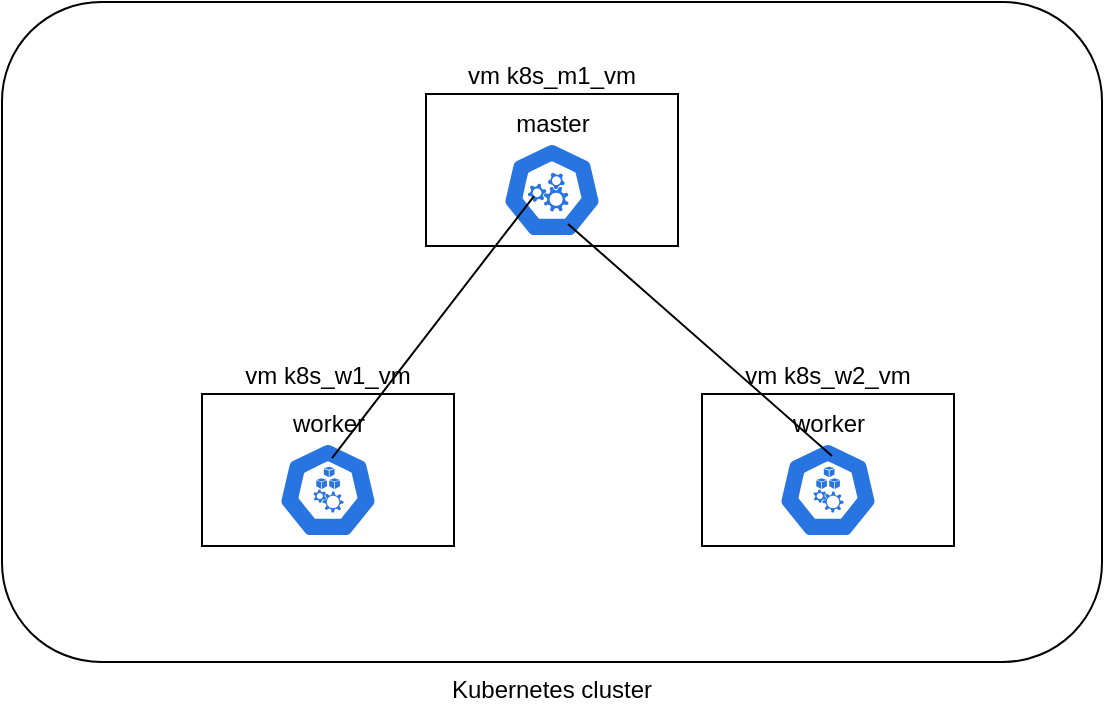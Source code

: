<mxfile version="14.8.3" type="device"><diagram id="Owl8B0sr30mEv2HKZjm0" name="Page-1"><mxGraphModel dx="1422" dy="762" grid="1" gridSize="10" guides="1" tooltips="1" connect="1" arrows="1" fold="1" page="1" pageScale="1" pageWidth="827" pageHeight="1169" math="0" shadow="0"><root><mxCell id="0"/><mxCell id="1" parent="0"/><mxCell id="1lud3BxFm48LVA0wOgmd-6" value="Kubernetes cluster" style="rounded=1;whiteSpace=wrap;html=1;labelPosition=center;verticalLabelPosition=bottom;align=center;verticalAlign=top;" parent="1" vertex="1"><mxGeometry x="90" y="30" width="550" height="330" as="geometry"/></mxCell><mxCell id="1lud3BxFm48LVA0wOgmd-9" value="&lt;span&gt;vm&amp;nbsp;k8s_w1_vm&lt;/span&gt;" style="rounded=0;whiteSpace=wrap;html=1;labelPosition=center;verticalLabelPosition=top;align=center;verticalAlign=bottom;" parent="1" vertex="1"><mxGeometry x="190" y="226" width="126" height="76" as="geometry"/></mxCell><mxCell id="1lud3BxFm48LVA0wOgmd-10" value="&lt;span&gt;vm&amp;nbsp;k8s_w2_vm&lt;/span&gt;" style="rounded=0;whiteSpace=wrap;html=1;labelPosition=center;verticalLabelPosition=top;align=center;verticalAlign=bottom;" parent="1" vertex="1"><mxGeometry x="440" y="226" width="126" height="76" as="geometry"/></mxCell><mxCell id="1lud3BxFm48LVA0wOgmd-8" value="vm&amp;nbsp;k8s_m1_vm" style="rounded=0;whiteSpace=wrap;html=1;labelPosition=center;verticalLabelPosition=top;align=center;verticalAlign=bottom;" parent="1" vertex="1"><mxGeometry x="302" y="76" width="126" height="76" as="geometry"/></mxCell><mxCell id="1lud3BxFm48LVA0wOgmd-1" value="master" style="html=1;dashed=0;whitespace=wrap;fillColor=#2875E2;strokeColor=#ffffff;points=[[0.005,0.63,0],[0.1,0.2,0],[0.9,0.2,0],[0.5,0,0],[0.995,0.63,0],[0.72,0.99,0],[0.5,1,0],[0.28,0.99,0]];shape=mxgraph.kubernetes.icon;prIcon=master;labelPosition=center;verticalLabelPosition=top;align=center;verticalAlign=bottom;" parent="1" vertex="1"><mxGeometry x="340" y="100" width="50" height="48" as="geometry"/></mxCell><mxCell id="1lud3BxFm48LVA0wOgmd-2" value="worker" style="html=1;dashed=0;whitespace=wrap;fillColor=#2875E2;strokeColor=#ffffff;points=[[0.005,0.63,0],[0.1,0.2,0],[0.9,0.2,0],[0.5,0,0],[0.995,0.63,0],[0.72,0.99,0],[0.5,1,0],[0.28,0.99,0]];shape=mxgraph.kubernetes.icon;prIcon=node;labelPosition=center;verticalLabelPosition=top;align=center;verticalAlign=bottom;" parent="1" vertex="1"><mxGeometry x="228" y="250" width="50" height="48" as="geometry"/></mxCell><mxCell id="1lud3BxFm48LVA0wOgmd-3" value="worker" style="html=1;dashed=0;whitespace=wrap;fillColor=#2875E2;strokeColor=#ffffff;points=[[0.005,0.63,0],[0.1,0.2,0],[0.9,0.2,0],[0.5,0,0],[0.995,0.63,0],[0.72,0.99,0],[0.5,1,0],[0.28,0.99,0]];shape=mxgraph.kubernetes.icon;prIcon=node;labelPosition=center;verticalLabelPosition=top;align=center;verticalAlign=bottom;" parent="1" vertex="1"><mxGeometry x="478" y="250" width="50" height="48" as="geometry"/></mxCell><mxCell id="1lud3BxFm48LVA0wOgmd-4" value="" style="endArrow=none;html=1;exitX=0.54;exitY=0.167;exitDx=0;exitDy=0;exitPerimeter=0;entryX=0.32;entryY=0.563;entryDx=0;entryDy=0;entryPerimeter=0;" parent="1" source="1lud3BxFm48LVA0wOgmd-2" target="1lud3BxFm48LVA0wOgmd-1" edge="1"><mxGeometry width="50" height="50" relative="1" as="geometry"><mxPoint x="390" y="420" as="sourcePoint"/><mxPoint x="440" y="370" as="targetPoint"/></mxGeometry></mxCell><mxCell id="1lud3BxFm48LVA0wOgmd-5" value="" style="endArrow=none;html=1;entryX=0.66;entryY=0.854;entryDx=0;entryDy=0;entryPerimeter=0;exitX=0.54;exitY=0.146;exitDx=0;exitDy=0;exitPerimeter=0;" parent="1" source="1lud3BxFm48LVA0wOgmd-3" target="1lud3BxFm48LVA0wOgmd-1" edge="1"><mxGeometry width="50" height="50" relative="1" as="geometry"><mxPoint x="390" y="420" as="sourcePoint"/><mxPoint x="440" y="370" as="targetPoint"/></mxGeometry></mxCell></root></mxGraphModel></diagram></mxfile>
